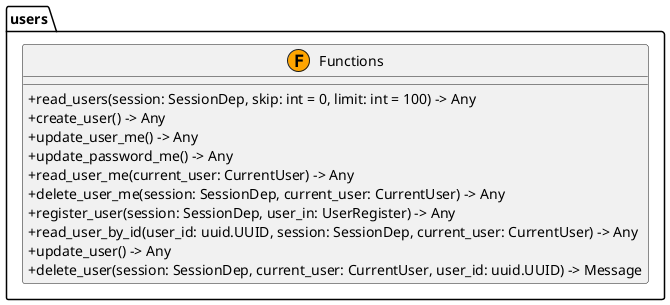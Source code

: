 @startuml
skinparam classAttributeIconSize 0

package "users" {
  class Functions <<(F,orange)>> {
    +read_users(session: SessionDep, skip: int = 0, limit: int = 100) -> Any
    +create_user() -> Any
    +update_user_me() -> Any
    +update_password_me() -> Any
    +read_user_me(current_user: CurrentUser) -> Any
    +delete_user_me(session: SessionDep, current_user: CurrentUser) -> Any
    +register_user(session: SessionDep, user_in: UserRegister) -> Any
    +read_user_by_id(user_id: uuid.UUID, session: SessionDep, current_user: CurrentUser) -> Any
    +update_user() -> Any
    +delete_user(session: SessionDep, current_user: CurrentUser, user_id: uuid.UUID) -> Message
  }
}

' Relationships
@enduml